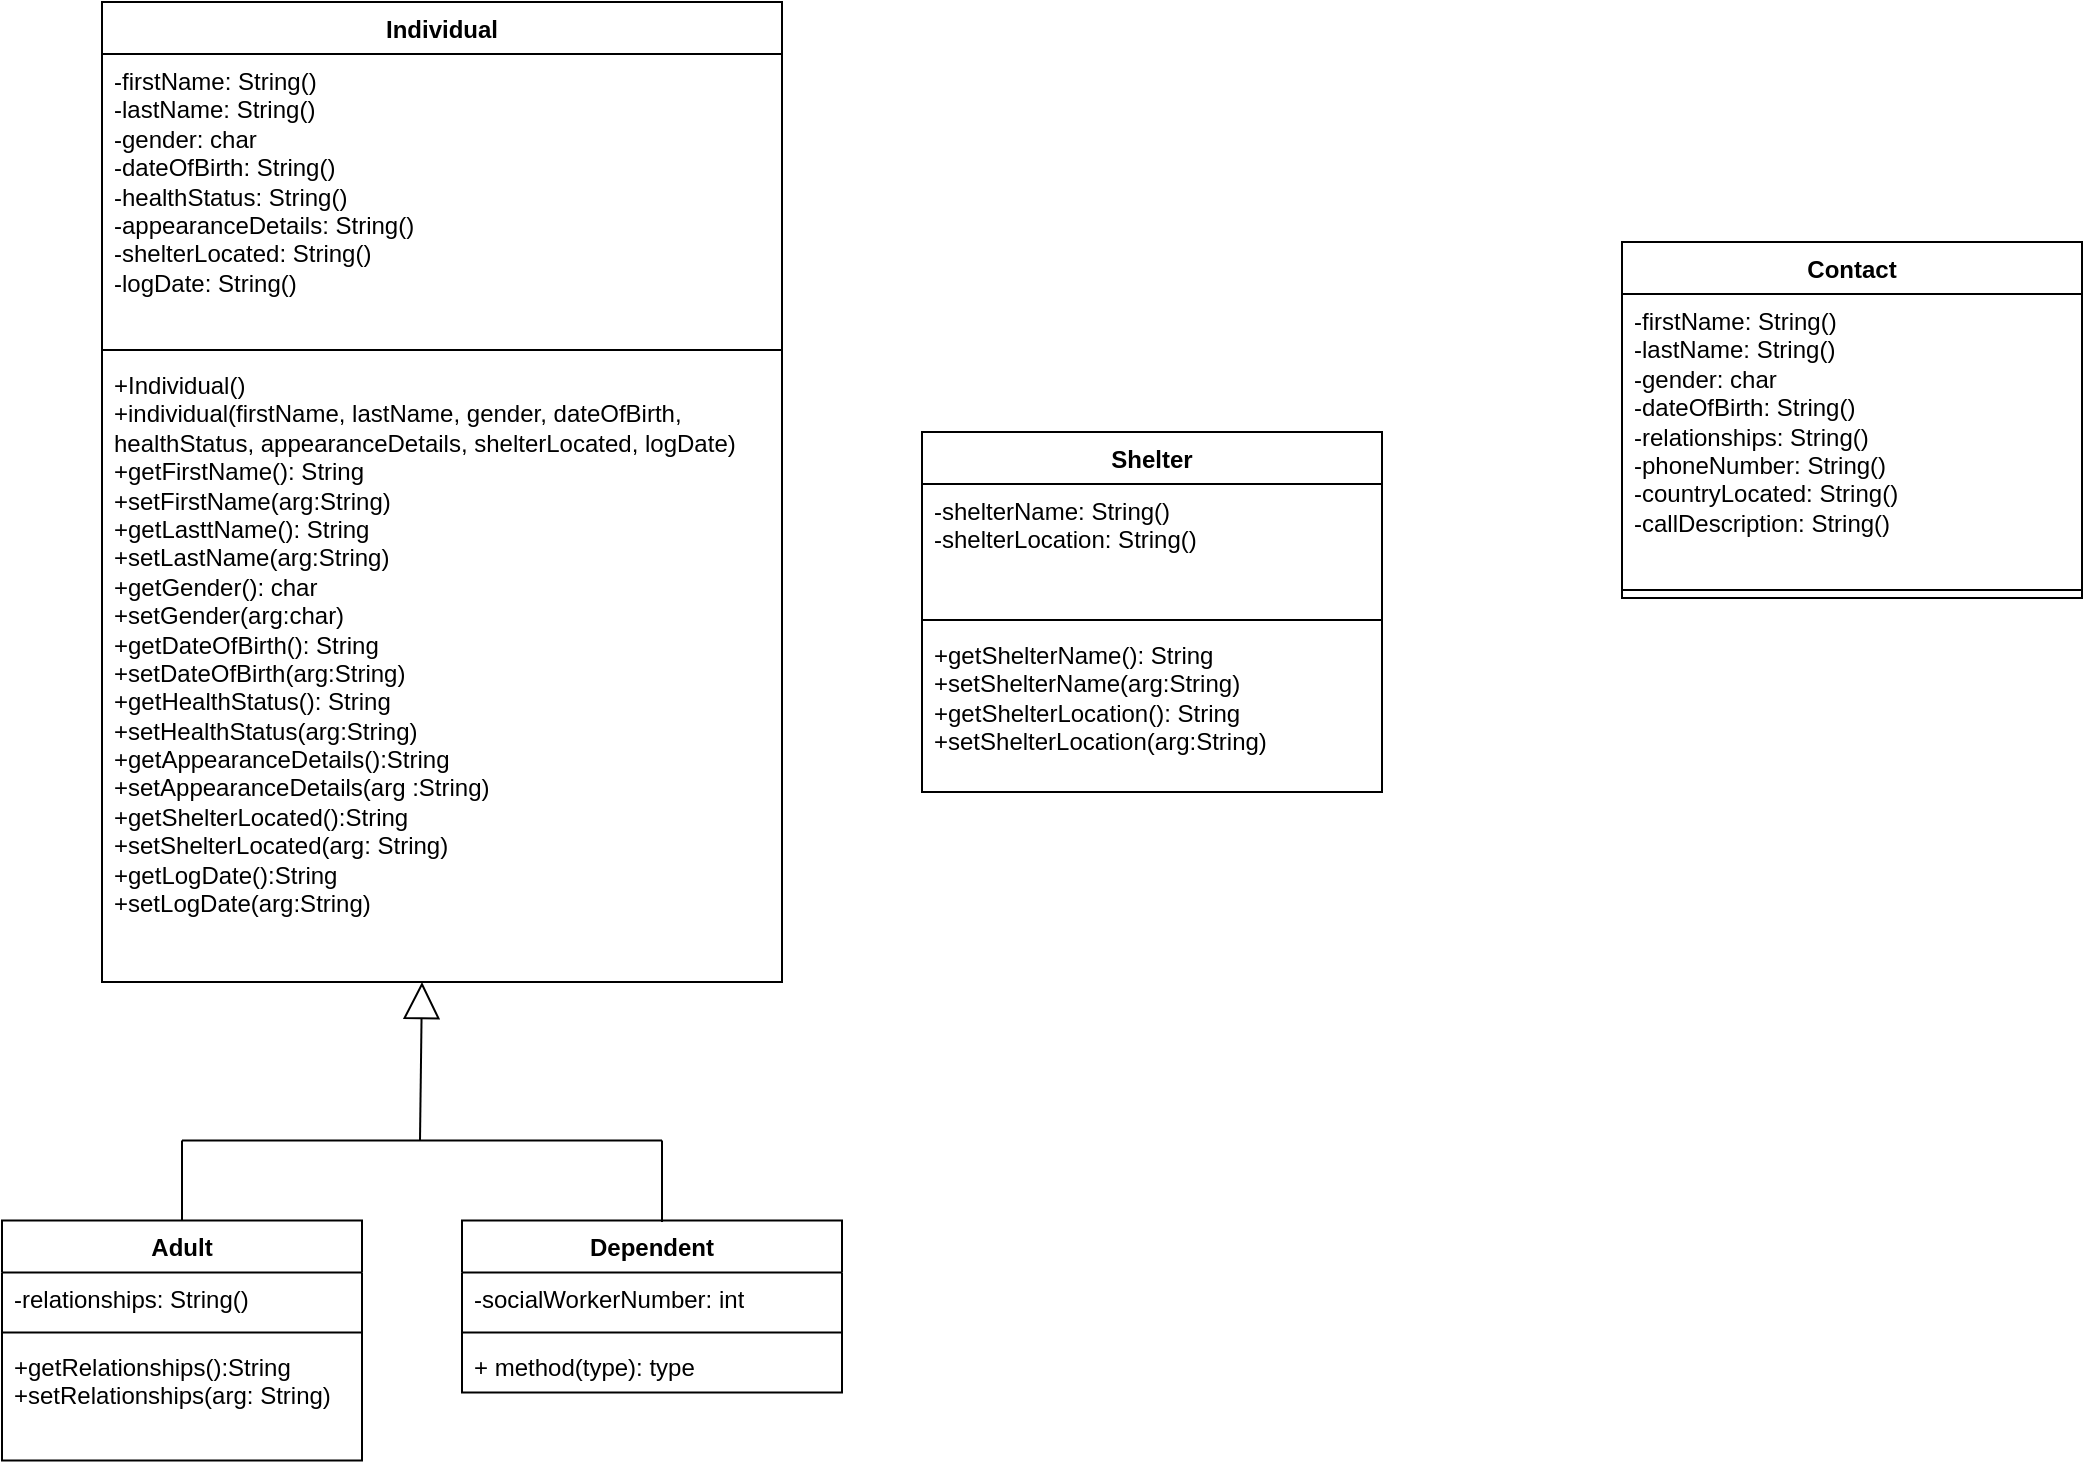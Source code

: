 <mxfile version="26.0.7">
  <diagram name="Page-1" id="2YBvvXClWsGukQMizWep">
    <mxGraphModel dx="1193" dy="1840" grid="1" gridSize="10" guides="1" tooltips="1" connect="1" arrows="1" fold="1" page="1" pageScale="1" pageWidth="850" pageHeight="1100" math="0" shadow="0">
      <root>
        <mxCell id="0" />
        <mxCell id="1" parent="0" />
        <mxCell id="MXdK9neix7-4rawSYrGm-1" value="Individual" style="swimlane;fontStyle=1;align=center;verticalAlign=top;childLayout=stackLayout;horizontal=1;startSize=26;horizontalStack=0;resizeParent=1;resizeParentMax=0;resizeLast=0;collapsible=1;marginBottom=0;whiteSpace=wrap;html=1;" vertex="1" parent="1">
          <mxGeometry x="80" y="-220" width="340" height="490" as="geometry" />
        </mxCell>
        <mxCell id="MXdK9neix7-4rawSYrGm-2" value="-firstName: String()&lt;div&gt;-lastName: String()&lt;/div&gt;&lt;div&gt;-gender: char&lt;/div&gt;&lt;div&gt;-dateOfBirth: String()&lt;/div&gt;&lt;div&gt;-healthStatus: String()&lt;/div&gt;&lt;div&gt;-appearanceDetails: String()&lt;/div&gt;&lt;div&gt;-shelterLocated: String()&lt;/div&gt;&lt;div&gt;-logDate: String()&lt;/div&gt;&lt;div&gt;&lt;br&gt;&lt;/div&gt;&lt;div&gt;&lt;br&gt;&lt;/div&gt;" style="text;strokeColor=none;fillColor=none;align=left;verticalAlign=top;spacingLeft=4;spacingRight=4;overflow=hidden;rotatable=0;points=[[0,0.5],[1,0.5]];portConstraint=eastwest;whiteSpace=wrap;html=1;" vertex="1" parent="MXdK9neix7-4rawSYrGm-1">
          <mxGeometry y="26" width="340" height="144" as="geometry" />
        </mxCell>
        <mxCell id="MXdK9neix7-4rawSYrGm-3" value="" style="line;strokeWidth=1;fillColor=none;align=left;verticalAlign=middle;spacingTop=-1;spacingLeft=3;spacingRight=3;rotatable=0;labelPosition=right;points=[];portConstraint=eastwest;strokeColor=inherit;" vertex="1" parent="MXdK9neix7-4rawSYrGm-1">
          <mxGeometry y="170" width="340" height="8" as="geometry" />
        </mxCell>
        <mxCell id="MXdK9neix7-4rawSYrGm-4" value="&lt;div&gt;+Individual()&lt;/div&gt;&lt;div&gt;+individual(firstName, lastName, gender, dateOfBirth, healthStatus, appearanceDetails, shelterLocated, logDate)&lt;/div&gt;+getFirstName(): String&lt;div&gt;+setFirstName(arg:String)&lt;/div&gt;&lt;div&gt;+getLasttName(): String&lt;div&gt;+setLastName(arg:String)&lt;/div&gt;&lt;div&gt;+getGender(): char&lt;div&gt;+setGender(arg:char)&lt;/div&gt;&lt;div&gt;+getDateOfBirth(): String&lt;div&gt;+setDateOfBirth(arg:String)&lt;/div&gt;&lt;div&gt;+getHealthStatus(): String&lt;div&gt;+setHealthStatus(arg:String)&lt;/div&gt;&lt;div&gt;+getAppearanceDetails():String&lt;/div&gt;&lt;div&gt;+setAppearanceDetails(arg&amp;nbsp;&lt;span style=&quot;background-color: transparent; color: light-dark(rgb(0, 0, 0), rgb(255, 255, 255));&quot;&gt;:String&lt;/span&gt;&lt;span style=&quot;background-color: transparent; color: light-dark(rgb(0, 0, 0), rgb(255, 255, 255));&quot;&gt;)&lt;/span&gt;&lt;/div&gt;&lt;div&gt;+getShelterLocated():String&lt;/div&gt;&lt;div&gt;+setShelterLocated(arg: String)&lt;/div&gt;&lt;div&gt;+getLogDate():String&lt;/div&gt;&lt;div&gt;+setLogDate(arg:String)&lt;/div&gt;&lt;div&gt;&lt;br&gt;&lt;/div&gt;&lt;div&gt;&lt;br&gt;&lt;/div&gt;&lt;/div&gt;&lt;div&gt;&lt;br&gt;&lt;/div&gt;&lt;/div&gt;&lt;/div&gt;&lt;div&gt;&lt;br&gt;&lt;/div&gt;&lt;/div&gt;" style="text;strokeColor=none;fillColor=none;align=left;verticalAlign=top;spacingLeft=4;spacingRight=4;overflow=hidden;rotatable=0;points=[[0,0.5],[1,0.5]];portConstraint=eastwest;whiteSpace=wrap;html=1;" vertex="1" parent="MXdK9neix7-4rawSYrGm-1">
          <mxGeometry y="178" width="340" height="312" as="geometry" />
        </mxCell>
        <mxCell id="MXdK9neix7-4rawSYrGm-8" value="" style="endArrow=block;endSize=16;endFill=0;html=1;rounded=0;" edge="1" parent="1">
          <mxGeometry width="160" relative="1" as="geometry">
            <mxPoint x="239" y="349.23" as="sourcePoint" />
            <mxPoint x="240" y="270" as="targetPoint" />
          </mxGeometry>
        </mxCell>
        <mxCell id="MXdK9neix7-4rawSYrGm-12" value="Adult" style="swimlane;fontStyle=1;align=center;verticalAlign=top;childLayout=stackLayout;horizontal=1;startSize=26;horizontalStack=0;resizeParent=1;resizeParentMax=0;resizeLast=0;collapsible=1;marginBottom=0;whiteSpace=wrap;html=1;" vertex="1" parent="1">
          <mxGeometry x="30" y="389.23" width="180" height="120" as="geometry" />
        </mxCell>
        <mxCell id="MXdK9neix7-4rawSYrGm-13" value="-relationships: String()" style="text;strokeColor=none;fillColor=none;align=left;verticalAlign=top;spacingLeft=4;spacingRight=4;overflow=hidden;rotatable=0;points=[[0,0.5],[1,0.5]];portConstraint=eastwest;whiteSpace=wrap;html=1;" vertex="1" parent="MXdK9neix7-4rawSYrGm-12">
          <mxGeometry y="26" width="180" height="26" as="geometry" />
        </mxCell>
        <mxCell id="MXdK9neix7-4rawSYrGm-14" value="" style="line;strokeWidth=1;fillColor=none;align=left;verticalAlign=middle;spacingTop=-1;spacingLeft=3;spacingRight=3;rotatable=0;labelPosition=right;points=[];portConstraint=eastwest;strokeColor=inherit;" vertex="1" parent="MXdK9neix7-4rawSYrGm-12">
          <mxGeometry y="52" width="180" height="8" as="geometry" />
        </mxCell>
        <mxCell id="MXdK9neix7-4rawSYrGm-15" value="+getRelationships():String&lt;div&gt;+setRelationships(arg: String)&lt;/div&gt;" style="text;strokeColor=none;fillColor=none;align=left;verticalAlign=top;spacingLeft=4;spacingRight=4;overflow=hidden;rotatable=0;points=[[0,0.5],[1,0.5]];portConstraint=eastwest;whiteSpace=wrap;html=1;" vertex="1" parent="MXdK9neix7-4rawSYrGm-12">
          <mxGeometry y="60" width="180" height="60" as="geometry" />
        </mxCell>
        <mxCell id="MXdK9neix7-4rawSYrGm-16" value="" style="endArrow=none;html=1;rounded=0;" edge="1" parent="1">
          <mxGeometry width="50" height="50" relative="1" as="geometry">
            <mxPoint x="240" y="349.23" as="sourcePoint" />
            <mxPoint x="120" y="349.23" as="targetPoint" />
          </mxGeometry>
        </mxCell>
        <mxCell id="MXdK9neix7-4rawSYrGm-17" value="" style="endArrow=none;html=1;rounded=0;" edge="1" parent="1">
          <mxGeometry width="50" height="50" relative="1" as="geometry">
            <mxPoint x="360" y="349.23" as="sourcePoint" />
            <mxPoint x="240" y="349.23" as="targetPoint" />
          </mxGeometry>
        </mxCell>
        <mxCell id="MXdK9neix7-4rawSYrGm-18" value="" style="endArrow=none;html=1;rounded=0;exitX=0.5;exitY=0;exitDx=0;exitDy=0;" edge="1" parent="1" source="MXdK9neix7-4rawSYrGm-12">
          <mxGeometry width="50" height="50" relative="1" as="geometry">
            <mxPoint x="250" y="359.23" as="sourcePoint" />
            <mxPoint x="120" y="349.23" as="targetPoint" />
          </mxGeometry>
        </mxCell>
        <mxCell id="MXdK9neix7-4rawSYrGm-19" value="Dependent" style="swimlane;fontStyle=1;align=center;verticalAlign=top;childLayout=stackLayout;horizontal=1;startSize=26;horizontalStack=0;resizeParent=1;resizeParentMax=0;resizeLast=0;collapsible=1;marginBottom=0;whiteSpace=wrap;html=1;" vertex="1" parent="1">
          <mxGeometry x="260" y="389.23" width="190" height="86" as="geometry" />
        </mxCell>
        <mxCell id="MXdK9neix7-4rawSYrGm-20" value="-socialWorkerNumber: int" style="text;strokeColor=none;fillColor=none;align=left;verticalAlign=top;spacingLeft=4;spacingRight=4;overflow=hidden;rotatable=0;points=[[0,0.5],[1,0.5]];portConstraint=eastwest;whiteSpace=wrap;html=1;" vertex="1" parent="MXdK9neix7-4rawSYrGm-19">
          <mxGeometry y="26" width="190" height="26" as="geometry" />
        </mxCell>
        <mxCell id="MXdK9neix7-4rawSYrGm-21" value="" style="line;strokeWidth=1;fillColor=none;align=left;verticalAlign=middle;spacingTop=-1;spacingLeft=3;spacingRight=3;rotatable=0;labelPosition=right;points=[];portConstraint=eastwest;strokeColor=inherit;" vertex="1" parent="MXdK9neix7-4rawSYrGm-19">
          <mxGeometry y="52" width="190" height="8" as="geometry" />
        </mxCell>
        <mxCell id="MXdK9neix7-4rawSYrGm-22" value="+ method(type): type" style="text;strokeColor=none;fillColor=none;align=left;verticalAlign=top;spacingLeft=4;spacingRight=4;overflow=hidden;rotatable=0;points=[[0,0.5],[1,0.5]];portConstraint=eastwest;whiteSpace=wrap;html=1;" vertex="1" parent="MXdK9neix7-4rawSYrGm-19">
          <mxGeometry y="60" width="190" height="26" as="geometry" />
        </mxCell>
        <mxCell id="MXdK9neix7-4rawSYrGm-23" value="" style="endArrow=none;html=1;rounded=0;" edge="1" parent="1">
          <mxGeometry width="50" height="50" relative="1" as="geometry">
            <mxPoint x="360" y="390" as="sourcePoint" />
            <mxPoint x="360" y="349.23" as="targetPoint" />
          </mxGeometry>
        </mxCell>
        <mxCell id="MXdK9neix7-4rawSYrGm-24" value="Contact" style="swimlane;fontStyle=1;align=center;verticalAlign=top;childLayout=stackLayout;horizontal=1;startSize=26;horizontalStack=0;resizeParent=1;resizeParentMax=0;resizeLast=0;collapsible=1;marginBottom=0;whiteSpace=wrap;html=1;" vertex="1" parent="1">
          <mxGeometry x="840" y="-100" width="230" height="178" as="geometry" />
        </mxCell>
        <mxCell id="MXdK9neix7-4rawSYrGm-25" value="-firstName: String()&lt;div&gt;-lastName: String()&lt;/div&gt;&lt;div&gt;-gender: char&lt;/div&gt;&lt;div&gt;-dateOfBirth: String()&lt;/div&gt;&lt;div&gt;-relationships: String()&lt;/div&gt;&lt;div&gt;-phoneNumber: String()&lt;/div&gt;&lt;div&gt;-countryLocated: String()&lt;/div&gt;&lt;div&gt;-callDescription: String()&lt;/div&gt;" style="text;strokeColor=none;fillColor=none;align=left;verticalAlign=top;spacingLeft=4;spacingRight=4;overflow=hidden;rotatable=0;points=[[0,0.5],[1,0.5]];portConstraint=eastwest;whiteSpace=wrap;html=1;" vertex="1" parent="MXdK9neix7-4rawSYrGm-24">
          <mxGeometry y="26" width="230" height="144" as="geometry" />
        </mxCell>
        <mxCell id="MXdK9neix7-4rawSYrGm-26" value="" style="line;strokeWidth=1;fillColor=none;align=left;verticalAlign=middle;spacingTop=-1;spacingLeft=3;spacingRight=3;rotatable=0;labelPosition=right;points=[];portConstraint=eastwest;strokeColor=inherit;" vertex="1" parent="MXdK9neix7-4rawSYrGm-24">
          <mxGeometry y="170" width="230" height="8" as="geometry" />
        </mxCell>
        <mxCell id="MXdK9neix7-4rawSYrGm-29" value="Shelter" style="swimlane;fontStyle=1;align=center;verticalAlign=top;childLayout=stackLayout;horizontal=1;startSize=26;horizontalStack=0;resizeParent=1;resizeParentMax=0;resizeLast=0;collapsible=1;marginBottom=0;whiteSpace=wrap;html=1;" vertex="1" parent="1">
          <mxGeometry x="490" y="-5" width="230" height="180" as="geometry" />
        </mxCell>
        <mxCell id="MXdK9neix7-4rawSYrGm-30" value="-shelterName: String()&lt;div&gt;-shelterLocation&lt;span style=&quot;background-color: transparent; color: light-dark(rgb(0, 0, 0), rgb(255, 255, 255));&quot;&gt;: String()&lt;/span&gt;&lt;/div&gt;" style="text;strokeColor=none;fillColor=none;align=left;verticalAlign=top;spacingLeft=4;spacingRight=4;overflow=hidden;rotatable=0;points=[[0,0.5],[1,0.5]];portConstraint=eastwest;whiteSpace=wrap;html=1;" vertex="1" parent="MXdK9neix7-4rawSYrGm-29">
          <mxGeometry y="26" width="230" height="64" as="geometry" />
        </mxCell>
        <mxCell id="MXdK9neix7-4rawSYrGm-31" value="" style="line;strokeWidth=1;fillColor=none;align=left;verticalAlign=middle;spacingTop=-1;spacingLeft=3;spacingRight=3;rotatable=0;labelPosition=right;points=[];portConstraint=eastwest;strokeColor=inherit;" vertex="1" parent="MXdK9neix7-4rawSYrGm-29">
          <mxGeometry y="90" width="230" height="8" as="geometry" />
        </mxCell>
        <mxCell id="MXdK9neix7-4rawSYrGm-32" value="+getShelterName(): String&lt;div&gt;+setShelterName(arg:String)&lt;/div&gt;&lt;div&gt;+getShelterLocation(): String&lt;/div&gt;&lt;div&gt;&lt;div&gt;+setShelterLocation(arg:String)&lt;/div&gt;&lt;/div&gt;&lt;div&gt;&lt;br&gt;&lt;/div&gt;" style="text;strokeColor=none;fillColor=none;align=left;verticalAlign=top;spacingLeft=4;spacingRight=4;overflow=hidden;rotatable=0;points=[[0,0.5],[1,0.5]];portConstraint=eastwest;whiteSpace=wrap;html=1;" vertex="1" parent="MXdK9neix7-4rawSYrGm-29">
          <mxGeometry y="98" width="230" height="82" as="geometry" />
        </mxCell>
      </root>
    </mxGraphModel>
  </diagram>
</mxfile>
